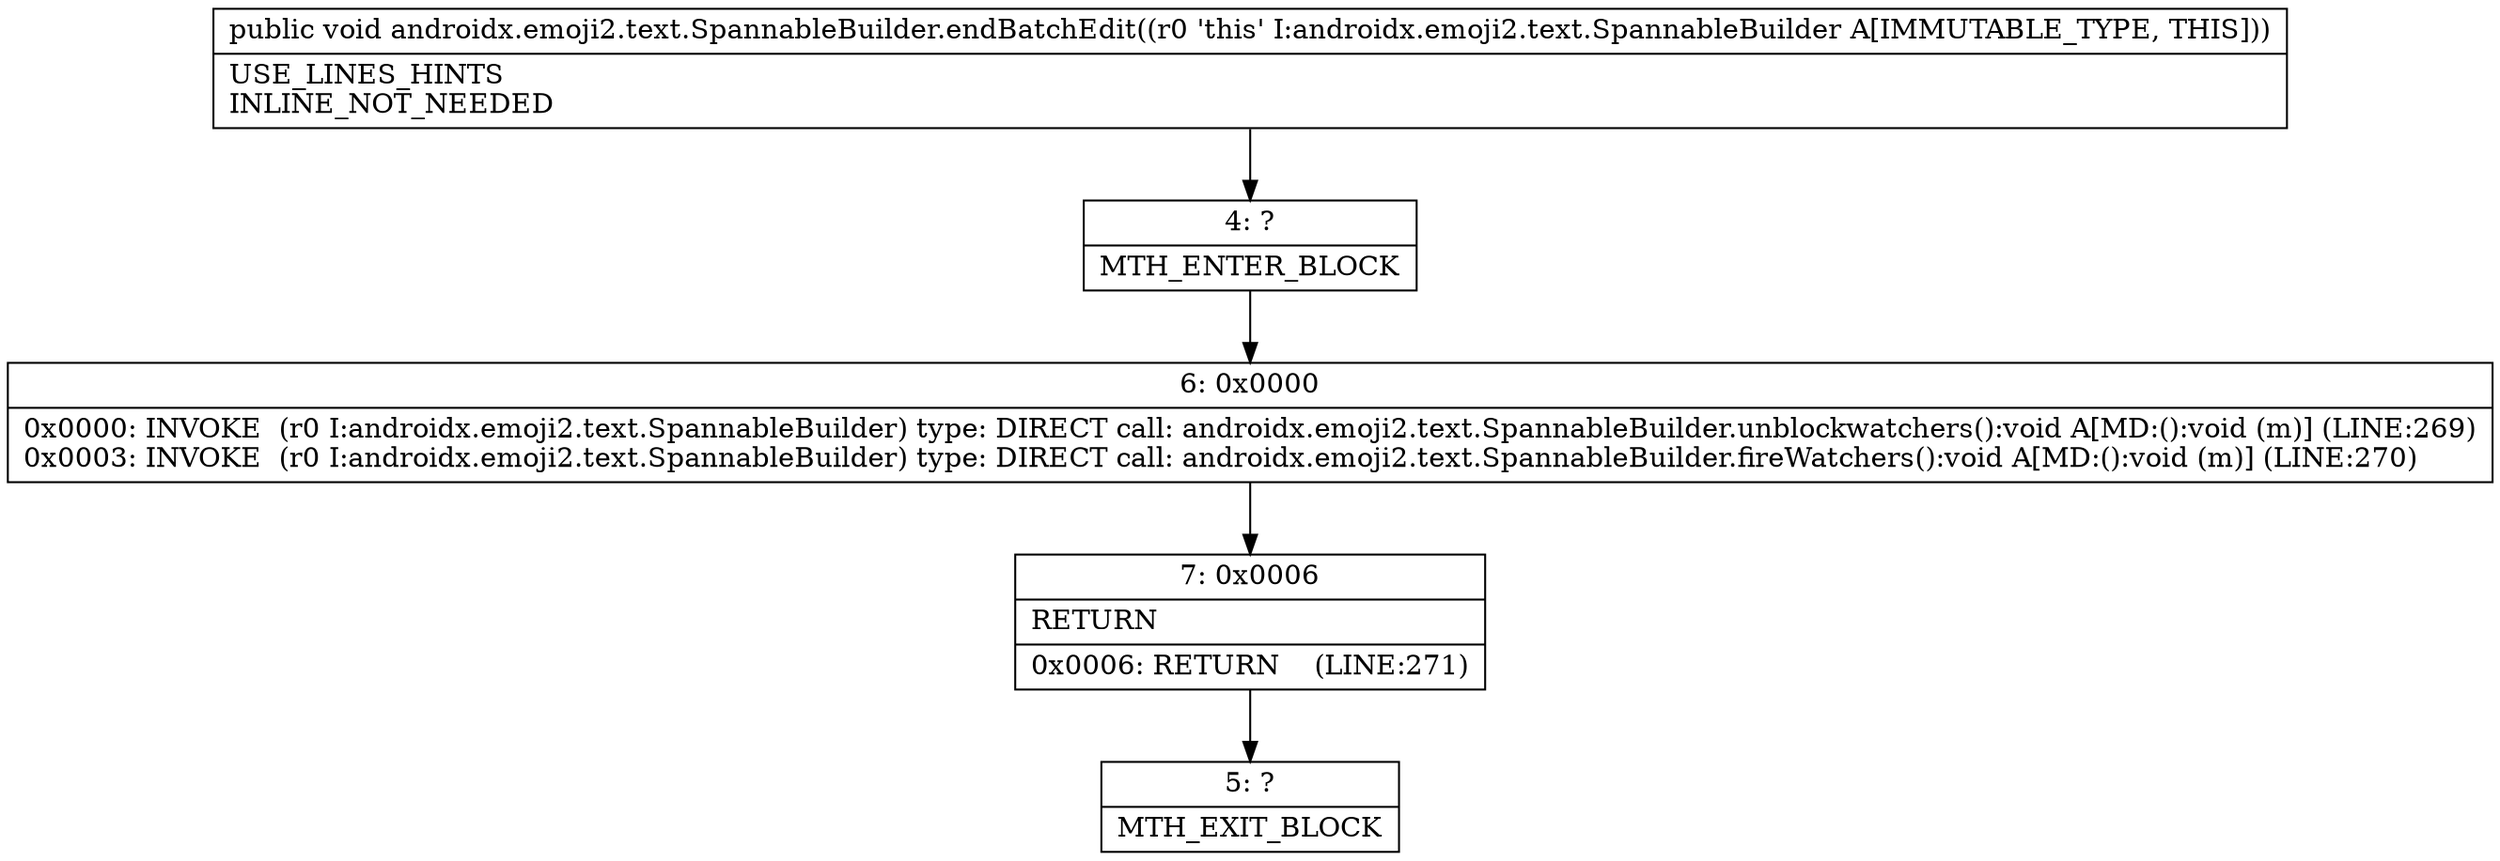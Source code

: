 digraph "CFG forandroidx.emoji2.text.SpannableBuilder.endBatchEdit()V" {
Node_4 [shape=record,label="{4\:\ ?|MTH_ENTER_BLOCK\l}"];
Node_6 [shape=record,label="{6\:\ 0x0000|0x0000: INVOKE  (r0 I:androidx.emoji2.text.SpannableBuilder) type: DIRECT call: androidx.emoji2.text.SpannableBuilder.unblockwatchers():void A[MD:():void (m)] (LINE:269)\l0x0003: INVOKE  (r0 I:androidx.emoji2.text.SpannableBuilder) type: DIRECT call: androidx.emoji2.text.SpannableBuilder.fireWatchers():void A[MD:():void (m)] (LINE:270)\l}"];
Node_7 [shape=record,label="{7\:\ 0x0006|RETURN\l|0x0006: RETURN    (LINE:271)\l}"];
Node_5 [shape=record,label="{5\:\ ?|MTH_EXIT_BLOCK\l}"];
MethodNode[shape=record,label="{public void androidx.emoji2.text.SpannableBuilder.endBatchEdit((r0 'this' I:androidx.emoji2.text.SpannableBuilder A[IMMUTABLE_TYPE, THIS]))  | USE_LINES_HINTS\lINLINE_NOT_NEEDED\l}"];
MethodNode -> Node_4;Node_4 -> Node_6;
Node_6 -> Node_7;
Node_7 -> Node_5;
}

